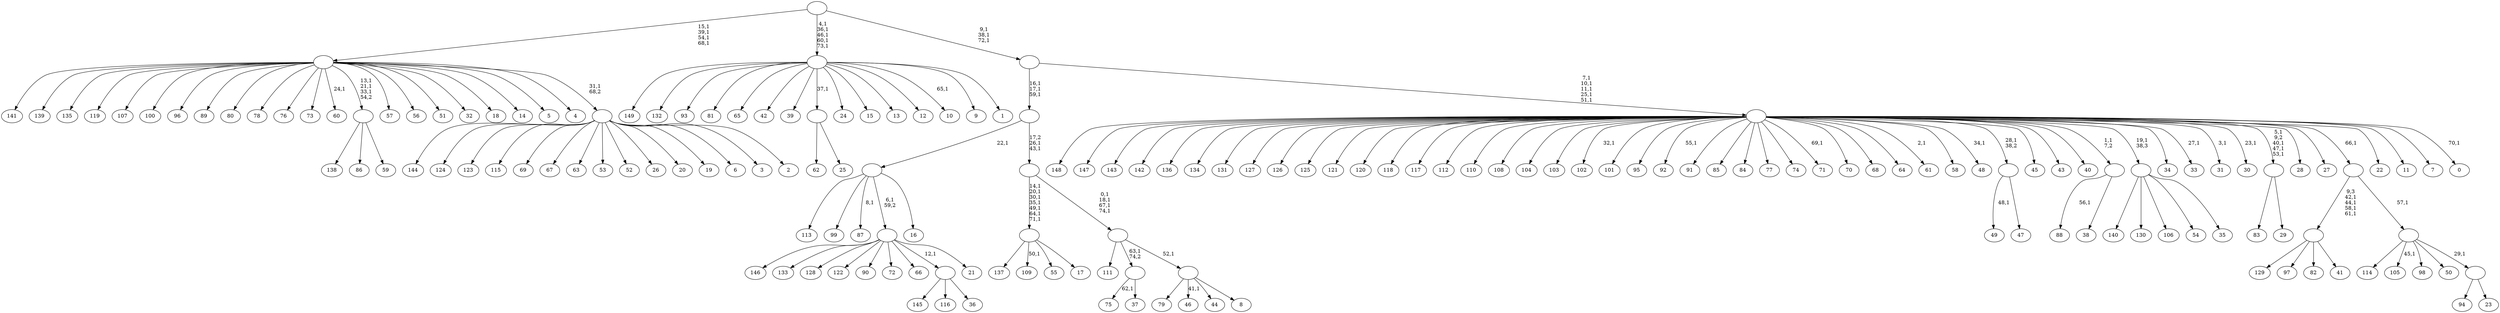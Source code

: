 digraph T {
	225 [label="149"]
	224 [label="148"]
	223 [label="147"]
	222 [label="146"]
	221 [label="145"]
	220 [label="144"]
	219 [label="143"]
	218 [label="142"]
	217 [label="141"]
	216 [label="140"]
	215 [label="139"]
	214 [label="138"]
	213 [label="137"]
	212 [label="136"]
	211 [label="135"]
	210 [label="134"]
	209 [label="133"]
	208 [label="132"]
	207 [label="131"]
	206 [label="130"]
	205 [label="129"]
	204 [label="128"]
	203 [label="127"]
	202 [label="126"]
	201 [label="125"]
	200 [label="124"]
	199 [label="123"]
	198 [label="122"]
	197 [label="121"]
	196 [label="120"]
	195 [label="119"]
	194 [label="118"]
	193 [label="117"]
	192 [label="116"]
	191 [label="115"]
	190 [label="114"]
	189 [label="113"]
	188 [label="112"]
	187 [label="111"]
	186 [label="110"]
	185 [label="109"]
	183 [label="108"]
	182 [label="107"]
	181 [label="106"]
	180 [label="105"]
	178 [label="104"]
	177 [label="103"]
	176 [label="102"]
	174 [label="101"]
	173 [label="100"]
	172 [label="99"]
	171 [label="98"]
	170 [label="97"]
	169 [label="96"]
	168 [label="95"]
	167 [label="94"]
	166 [label="93"]
	165 [label="92"]
	163 [label="91"]
	162 [label="90"]
	161 [label="89"]
	160 [label="88"]
	158 [label="87"]
	156 [label="86"]
	155 [label="85"]
	154 [label="84"]
	153 [label="83"]
	152 [label="82"]
	151 [label="81"]
	150 [label="80"]
	149 [label="79"]
	148 [label="78"]
	147 [label="77"]
	146 [label="76"]
	145 [label="75"]
	143 [label="74"]
	142 [label="73"]
	141 [label="72"]
	140 [label="71"]
	138 [label="70"]
	137 [label="69"]
	136 [label="68"]
	135 [label="67"]
	134 [label="66"]
	133 [label="65"]
	132 [label="64"]
	131 [label="63"]
	130 [label="62"]
	129 [label="61"]
	127 [label="60"]
	125 [label="59"]
	124 [label=""]
	121 [label="58"]
	120 [label="57"]
	119 [label="56"]
	118 [label="55"]
	117 [label="54"]
	116 [label="53"]
	115 [label="52"]
	114 [label="51"]
	113 [label="50"]
	112 [label="49"]
	110 [label="48"]
	108 [label="47"]
	107 [label=""]
	106 [label="46"]
	104 [label="45"]
	103 [label="44"]
	102 [label="43"]
	101 [label="42"]
	100 [label="41"]
	99 [label=""]
	95 [label="40"]
	94 [label="39"]
	93 [label="38"]
	92 [label=""]
	91 [label="37"]
	90 [label=""]
	89 [label="36"]
	88 [label=""]
	87 [label="35"]
	86 [label=""]
	85 [label="34"]
	84 [label="33"]
	82 [label="32"]
	81 [label="31"]
	79 [label="30"]
	77 [label="29"]
	76 [label=""]
	72 [label="28"]
	71 [label="27"]
	70 [label="26"]
	69 [label="25"]
	68 [label=""]
	67 [label="24"]
	66 [label="23"]
	65 [label=""]
	64 [label=""]
	63 [label=""]
	62 [label="22"]
	61 [label="21"]
	60 [label=""]
	59 [label="20"]
	58 [label="19"]
	57 [label="18"]
	56 [label="17"]
	55 [label=""]
	48 [label="16"]
	47 [label=""]
	46 [label="15"]
	45 [label="14"]
	44 [label="13"]
	43 [label="12"]
	42 [label="11"]
	41 [label="10"]
	39 [label="9"]
	38 [label="8"]
	37 [label=""]
	36 [label=""]
	32 [label=""]
	30 [label=""]
	27 [label="7"]
	26 [label="6"]
	25 [label="5"]
	24 [label="4"]
	23 [label="3"]
	22 [label="2"]
	21 [label=""]
	20 [label=""]
	16 [label="1"]
	15 [label=""]
	10 [label="0"]
	8 [label=""]
	3 [label=""]
	0 [label=""]
	124 -> 214 [label=""]
	124 -> 156 [label=""]
	124 -> 125 [label=""]
	107 -> 112 [label="48,1"]
	107 -> 108 [label=""]
	99 -> 205 [label=""]
	99 -> 170 [label=""]
	99 -> 152 [label=""]
	99 -> 100 [label=""]
	92 -> 160 [label="56,1"]
	92 -> 93 [label=""]
	90 -> 145 [label="62,1"]
	90 -> 91 [label=""]
	88 -> 221 [label=""]
	88 -> 192 [label=""]
	88 -> 89 [label=""]
	86 -> 216 [label=""]
	86 -> 206 [label=""]
	86 -> 181 [label=""]
	86 -> 117 [label=""]
	86 -> 87 [label=""]
	76 -> 153 [label=""]
	76 -> 77 [label=""]
	68 -> 130 [label=""]
	68 -> 69 [label=""]
	65 -> 167 [label=""]
	65 -> 66 [label=""]
	64 -> 180 [label="45,1"]
	64 -> 190 [label=""]
	64 -> 171 [label=""]
	64 -> 113 [label=""]
	64 -> 65 [label="29,1"]
	63 -> 99 [label="9,3\n42,1\n44,1\n58,1\n61,1"]
	63 -> 64 [label="57,1"]
	60 -> 222 [label=""]
	60 -> 209 [label=""]
	60 -> 204 [label=""]
	60 -> 198 [label=""]
	60 -> 162 [label=""]
	60 -> 141 [label=""]
	60 -> 134 [label=""]
	60 -> 88 [label="12,1"]
	60 -> 61 [label=""]
	55 -> 185 [label="50,1"]
	55 -> 213 [label=""]
	55 -> 118 [label=""]
	55 -> 56 [label=""]
	47 -> 158 [label="8,1"]
	47 -> 189 [label=""]
	47 -> 172 [label=""]
	47 -> 60 [label="6,1\n59,2"]
	47 -> 48 [label=""]
	37 -> 106 [label="41,1"]
	37 -> 149 [label=""]
	37 -> 103 [label=""]
	37 -> 38 [label=""]
	36 -> 187 [label=""]
	36 -> 90 [label="63,1\n74,2"]
	36 -> 37 [label="52,1"]
	32 -> 36 [label="0,1\n18,1\n67,1\n74,1"]
	32 -> 55 [label="14,1\n20,1\n30,1\n35,1\n49,1\n64,1\n71,1"]
	30 -> 32 [label="17,2\n26,1\n43,1"]
	30 -> 47 [label="22,1"]
	21 -> 220 [label=""]
	21 -> 200 [label=""]
	21 -> 199 [label=""]
	21 -> 191 [label=""]
	21 -> 137 [label=""]
	21 -> 135 [label=""]
	21 -> 131 [label=""]
	21 -> 116 [label=""]
	21 -> 115 [label=""]
	21 -> 70 [label=""]
	21 -> 59 [label=""]
	21 -> 58 [label=""]
	21 -> 26 [label=""]
	21 -> 23 [label=""]
	21 -> 22 [label=""]
	20 -> 124 [label="13,1\n21,1\n33,1\n54,2"]
	20 -> 127 [label="24,1"]
	20 -> 217 [label=""]
	20 -> 215 [label=""]
	20 -> 211 [label=""]
	20 -> 195 [label=""]
	20 -> 182 [label=""]
	20 -> 173 [label=""]
	20 -> 169 [label=""]
	20 -> 161 [label=""]
	20 -> 150 [label=""]
	20 -> 148 [label=""]
	20 -> 146 [label=""]
	20 -> 142 [label=""]
	20 -> 120 [label=""]
	20 -> 119 [label=""]
	20 -> 114 [label=""]
	20 -> 82 [label=""]
	20 -> 57 [label=""]
	20 -> 45 [label=""]
	20 -> 25 [label=""]
	20 -> 24 [label=""]
	20 -> 21 [label="31,1\n68,2"]
	15 -> 41 [label="65,1"]
	15 -> 225 [label=""]
	15 -> 208 [label=""]
	15 -> 166 [label=""]
	15 -> 151 [label=""]
	15 -> 133 [label=""]
	15 -> 101 [label=""]
	15 -> 94 [label=""]
	15 -> 68 [label="37,1"]
	15 -> 67 [label=""]
	15 -> 46 [label=""]
	15 -> 44 [label=""]
	15 -> 43 [label=""]
	15 -> 39 [label=""]
	15 -> 16 [label=""]
	8 -> 10 [label="70,1"]
	8 -> 76 [label="5,1\n9,2\n40,1\n47,1\n53,1"]
	8 -> 79 [label="23,1"]
	8 -> 81 [label="3,1"]
	8 -> 84 [label="27,1"]
	8 -> 110 [label="34,1"]
	8 -> 129 [label="2,1"]
	8 -> 140 [label="69,1"]
	8 -> 165 [label="55,1"]
	8 -> 176 [label="32,1"]
	8 -> 224 [label=""]
	8 -> 223 [label=""]
	8 -> 219 [label=""]
	8 -> 218 [label=""]
	8 -> 212 [label=""]
	8 -> 210 [label=""]
	8 -> 207 [label=""]
	8 -> 203 [label=""]
	8 -> 202 [label=""]
	8 -> 201 [label=""]
	8 -> 197 [label=""]
	8 -> 196 [label=""]
	8 -> 194 [label=""]
	8 -> 193 [label=""]
	8 -> 188 [label=""]
	8 -> 186 [label=""]
	8 -> 183 [label=""]
	8 -> 178 [label=""]
	8 -> 177 [label=""]
	8 -> 174 [label=""]
	8 -> 168 [label=""]
	8 -> 163 [label=""]
	8 -> 155 [label=""]
	8 -> 154 [label=""]
	8 -> 147 [label=""]
	8 -> 143 [label=""]
	8 -> 138 [label=""]
	8 -> 136 [label=""]
	8 -> 132 [label=""]
	8 -> 121 [label=""]
	8 -> 107 [label="28,1\n38,2"]
	8 -> 104 [label=""]
	8 -> 102 [label=""]
	8 -> 95 [label=""]
	8 -> 92 [label="1,1\n7,2"]
	8 -> 86 [label="19,1\n38,3"]
	8 -> 85 [label=""]
	8 -> 72 [label=""]
	8 -> 71 [label=""]
	8 -> 63 [label="66,1"]
	8 -> 62 [label=""]
	8 -> 42 [label=""]
	8 -> 27 [label=""]
	3 -> 8 [label="7,1\n10,1\n11,1\n25,1\n51,1"]
	3 -> 30 [label="16,1\n17,1\n59,1"]
	0 -> 3 [label="9,1\n38,1\n72,1"]
	0 -> 15 [label="4,1\n36,1\n46,1\n60,1\n73,1"]
	0 -> 20 [label="15,1\n39,1\n54,1\n68,1"]
}

